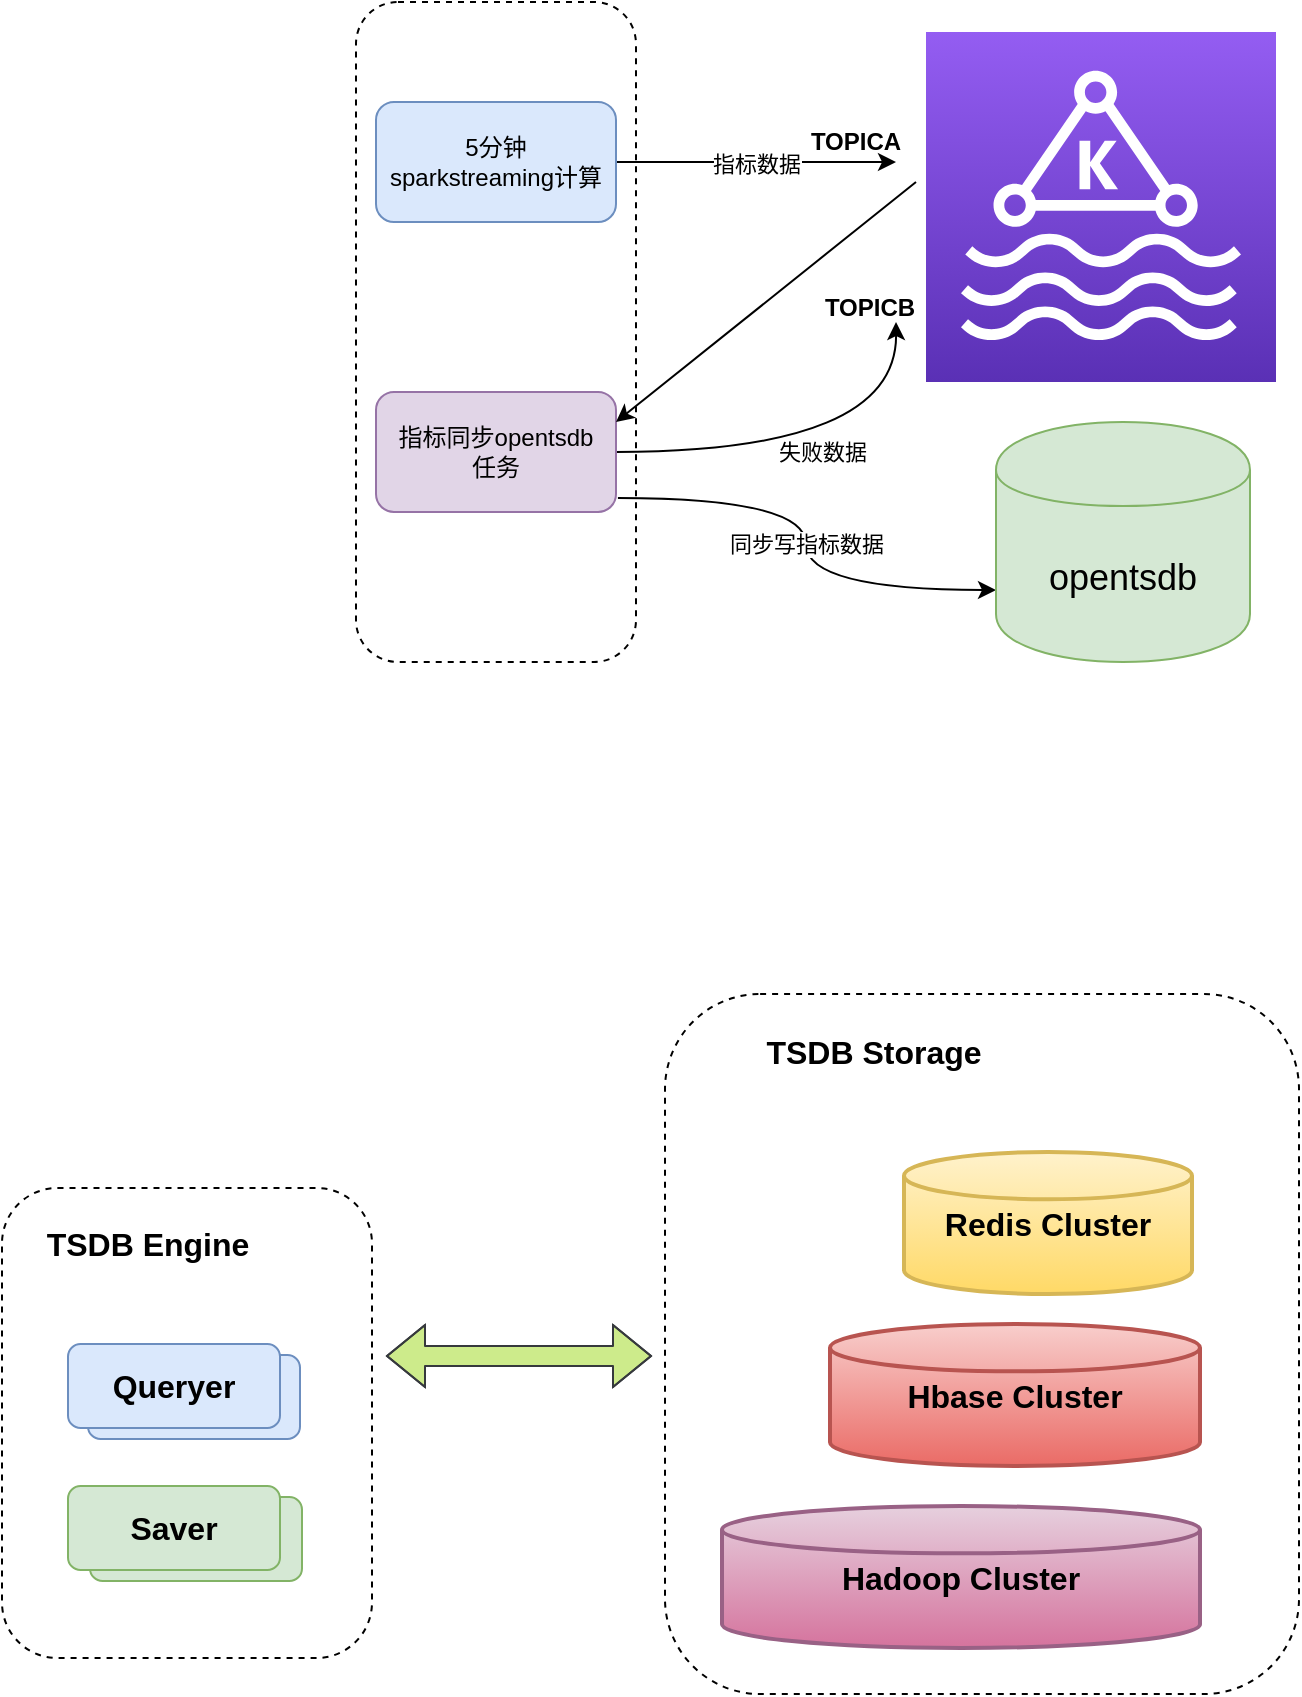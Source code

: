 <mxfile version="11.2.8" type="github" pages="1"><diagram id="MynKqzwMZWr7dk5NDvbn" name="Page-1"><mxGraphModel dx="1422" dy="802" grid="0" gridSize="10" guides="1" tooltips="1" connect="1" arrows="1" fold="1" page="1" pageScale="1" pageWidth="1169" pageHeight="1654" math="0" shadow="0"><root><mxCell id="0"/><mxCell id="1" parent="0"/><mxCell id="Ky_f_uzcB9Ffp7IY91wZ-14" value="" style="rounded=1;whiteSpace=wrap;html=1;dashed=1;fontSize=16;" vertex="1" parent="1"><mxGeometry x="103" y="783" width="185" height="235" as="geometry"/></mxCell><mxCell id="Ky_f_uzcB9Ffp7IY91wZ-19" value="&lt;font style=&quot;font-size: 16px;&quot;&gt;&lt;b style=&quot;font-size: 16px;&quot;&gt;Saver&lt;/b&gt;&lt;/font&gt;" style="rounded=1;whiteSpace=wrap;html=1;fillColor=#dae8fc;strokeColor=#6c8ebf;fontSize=16;" vertex="1" parent="1"><mxGeometry x="146" y="866.5" width="106" height="42" as="geometry"/></mxCell><mxCell id="Ky_f_uzcB9Ffp7IY91wZ-18" value="&lt;font style=&quot;font-size: 16px;&quot;&gt;&lt;b style=&quot;font-size: 16px;&quot;&gt;Saver&lt;/b&gt;&lt;/font&gt;" style="rounded=1;whiteSpace=wrap;html=1;fillColor=#d5e8d4;strokeColor=#82b366;fontSize=16;" vertex="1" parent="1"><mxGeometry x="147" y="937.5" width="106" height="42" as="geometry"/></mxCell><mxCell id="Ky_f_uzcB9Ffp7IY91wZ-3" value="" style="rounded=1;whiteSpace=wrap;html=1;dashed=1;" vertex="1" parent="1"><mxGeometry x="280" y="190" width="140" height="330" as="geometry"/></mxCell><mxCell id="Ky_f_uzcB9Ffp7IY91wZ-6" value="指标数据" style="edgeStyle=orthogonalEdgeStyle;curved=1;rounded=0;orthogonalLoop=1;jettySize=auto;html=1;exitX=1;exitY=0.5;exitDx=0;exitDy=0;" edge="1" parent="1" source="Ky_f_uzcB9Ffp7IY91wZ-1"><mxGeometry relative="1" as="geometry"><mxPoint x="550" y="270" as="targetPoint"/></mxGeometry></mxCell><mxCell id="Ky_f_uzcB9Ffp7IY91wZ-1" value="5分钟&lt;br&gt;sparkstreaming计算" style="rounded=1;whiteSpace=wrap;html=1;fillColor=#dae8fc;strokeColor=#6c8ebf;" vertex="1" parent="1"><mxGeometry x="290" y="240" width="120" height="60" as="geometry"/></mxCell><mxCell id="Ky_f_uzcB9Ffp7IY91wZ-10" value="同步写指标数据" style="edgeStyle=orthogonalEdgeStyle;curved=1;rounded=0;orthogonalLoop=1;jettySize=auto;html=1;exitX=1.008;exitY=0.883;exitDx=0;exitDy=0;entryX=0;entryY=0.7;entryDx=0;entryDy=0;startArrow=none;startFill=0;endArrow=classic;endFill=1;exitPerimeter=0;" edge="1" parent="1" source="Ky_f_uzcB9Ffp7IY91wZ-2" target="Ky_f_uzcB9Ffp7IY91wZ-9"><mxGeometry relative="1" as="geometry"/></mxCell><mxCell id="Ky_f_uzcB9Ffp7IY91wZ-12" value="失败数据" style="edgeStyle=orthogonalEdgeStyle;curved=1;rounded=0;orthogonalLoop=1;jettySize=auto;html=1;exitX=1;exitY=0.5;exitDx=0;exitDy=0;startArrow=none;startFill=0;endArrow=classic;endFill=1;" edge="1" parent="1" source="Ky_f_uzcB9Ffp7IY91wZ-2"><mxGeometry relative="1" as="geometry"><mxPoint x="550" y="350" as="targetPoint"/></mxGeometry></mxCell><mxCell id="Ky_f_uzcB9Ffp7IY91wZ-2" value="指标同步opentsdb&lt;br&gt;任务" style="rounded=1;whiteSpace=wrap;html=1;fillColor=#e1d5e7;strokeColor=#9673a6;" vertex="1" parent="1"><mxGeometry x="290" y="385" width="120" height="60" as="geometry"/></mxCell><mxCell id="Ky_f_uzcB9Ffp7IY91wZ-4" value="" style="outlineConnect=0;fontColor=#232F3E;gradientColor=#945DF2;gradientDirection=north;fillColor=#5A30B5;strokeColor=#ffffff;dashed=0;verticalLabelPosition=bottom;verticalAlign=top;align=center;html=1;fontSize=12;fontStyle=0;aspect=fixed;shape=mxgraph.aws4.resourceIcon;resIcon=mxgraph.aws4.managed_streaming_for_kafka;" vertex="1" parent="1"><mxGeometry x="565" y="205" width="175" height="175" as="geometry"/></mxCell><mxCell id="Ky_f_uzcB9Ffp7IY91wZ-8" value="" style="endArrow=classic;html=1;entryX=1;entryY=0.25;entryDx=0;entryDy=0;" edge="1" parent="1" target="Ky_f_uzcB9Ffp7IY91wZ-2"><mxGeometry width="50" height="50" relative="1" as="geometry"><mxPoint x="560" y="280" as="sourcePoint"/><mxPoint x="330" y="460" as="targetPoint"/></mxGeometry></mxCell><mxCell id="Ky_f_uzcB9Ffp7IY91wZ-9" value="&lt;font style=&quot;font-size: 18px&quot;&gt;opentsdb&lt;/font&gt;" style="shape=cylinder;whiteSpace=wrap;html=1;boundedLbl=1;backgroundOutline=1;fillColor=#d5e8d4;strokeColor=#82b366;" vertex="1" parent="1"><mxGeometry x="600" y="400" width="127" height="120" as="geometry"/></mxCell><mxCell id="Ky_f_uzcB9Ffp7IY91wZ-11" value="&lt;b&gt;TOPICA&lt;/b&gt;" style="text;html=1;strokeColor=none;fillColor=none;align=center;verticalAlign=middle;whiteSpace=wrap;rounded=0;" vertex="1" parent="1"><mxGeometry x="510" y="250" width="40" height="20" as="geometry"/></mxCell><mxCell id="Ky_f_uzcB9Ffp7IY91wZ-13" value="&lt;b&gt;TOPICB&lt;/b&gt;" style="text;html=1;strokeColor=none;fillColor=none;align=center;verticalAlign=middle;whiteSpace=wrap;rounded=0;" vertex="1" parent="1"><mxGeometry x="517" y="333" width="40" height="20" as="geometry"/></mxCell><mxCell id="Ky_f_uzcB9Ffp7IY91wZ-15" value="&lt;font style=&quot;font-size: 16px;&quot;&gt;&lt;b style=&quot;font-size: 16px;&quot;&gt;TSDB Engine&lt;/b&gt;&lt;/font&gt;" style="text;html=1;strokeColor=none;fillColor=none;align=center;verticalAlign=middle;whiteSpace=wrap;rounded=0;fontSize=16;" vertex="1" parent="1"><mxGeometry x="123" y="799.5" width="106" height="23" as="geometry"/></mxCell><mxCell id="Ky_f_uzcB9Ffp7IY91wZ-16" value="&lt;font style=&quot;font-size: 16px;&quot;&gt;&lt;b style=&quot;font-size: 16px;&quot;&gt;Queryer&lt;/b&gt;&lt;/font&gt;" style="rounded=1;whiteSpace=wrap;html=1;fillColor=#dae8fc;strokeColor=#6c8ebf;fontSize=16;" vertex="1" parent="1"><mxGeometry x="136" y="861" width="106" height="42" as="geometry"/></mxCell><mxCell id="Ky_f_uzcB9Ffp7IY91wZ-17" value="&lt;font style=&quot;font-size: 16px;&quot;&gt;&lt;b style=&quot;font-size: 16px;&quot;&gt;Saver&lt;/b&gt;&lt;/font&gt;" style="rounded=1;whiteSpace=wrap;html=1;fillColor=#d5e8d4;strokeColor=#82b366;fontSize=16;" vertex="1" parent="1"><mxGeometry x="136" y="932" width="106" height="42" as="geometry"/></mxCell><mxCell id="Ky_f_uzcB9Ffp7IY91wZ-20" value="" style="rounded=1;whiteSpace=wrap;html=1;dashed=1;fontSize=16;" vertex="1" parent="1"><mxGeometry x="434.5" y="686" width="317" height="350" as="geometry"/></mxCell><mxCell id="Ky_f_uzcB9Ffp7IY91wZ-21" value="&lt;font style=&quot;font-size: 16px&quot;&gt;&lt;b style=&quot;font-size: 16px&quot;&gt;TSDB Storage&lt;/b&gt;&lt;/font&gt;" style="text;html=1;strokeColor=none;fillColor=none;align=center;verticalAlign=middle;whiteSpace=wrap;rounded=0;fontSize=16;" vertex="1" parent="1"><mxGeometry x="458" y="701" width="162" height="28" as="geometry"/></mxCell><mxCell id="Ky_f_uzcB9Ffp7IY91wZ-22" value="Redis Cluster" style="strokeWidth=2;html=1;shape=mxgraph.flowchart.database;whiteSpace=wrap;fontSize=16;gradientColor=#ffd966;fillColor=#fff2cc;strokeColor=#d6b656;fontStyle=1" vertex="1" parent="1"><mxGeometry x="554" y="765" width="144" height="71" as="geometry"/></mxCell><mxCell id="Ky_f_uzcB9Ffp7IY91wZ-23" value="Hbase Cluster" style="strokeWidth=2;html=1;shape=mxgraph.flowchart.database;whiteSpace=wrap;fontSize=16;gradientColor=#ea6b66;fillColor=#f8cecc;strokeColor=#b85450;fontStyle=1" vertex="1" parent="1"><mxGeometry x="517" y="851" width="185" height="71" as="geometry"/></mxCell><mxCell id="Ky_f_uzcB9Ffp7IY91wZ-24" value="Hadoop Cluster" style="strokeWidth=2;html=1;shape=mxgraph.flowchart.database;whiteSpace=wrap;fontSize=16;gradientColor=#d5739d;fillColor=#e6d0de;strokeColor=#996185;fontStyle=1" vertex="1" parent="1"><mxGeometry x="463" y="942" width="239" height="71" as="geometry"/></mxCell><mxCell id="Ky_f_uzcB9Ffp7IY91wZ-26" value="" style="shape=flexArrow;endArrow=classic;startArrow=classic;html=1;fontSize=16;fillColor=#cdeb8b;strokeColor=#36393d;" edge="1" parent="1"><mxGeometry width="50" height="50" relative="1" as="geometry"><mxPoint x="295" y="867" as="sourcePoint"/><mxPoint x="428" y="867" as="targetPoint"/><Array as="points"><mxPoint x="347" y="867"/></Array></mxGeometry></mxCell></root></mxGraphModel></diagram></mxfile>